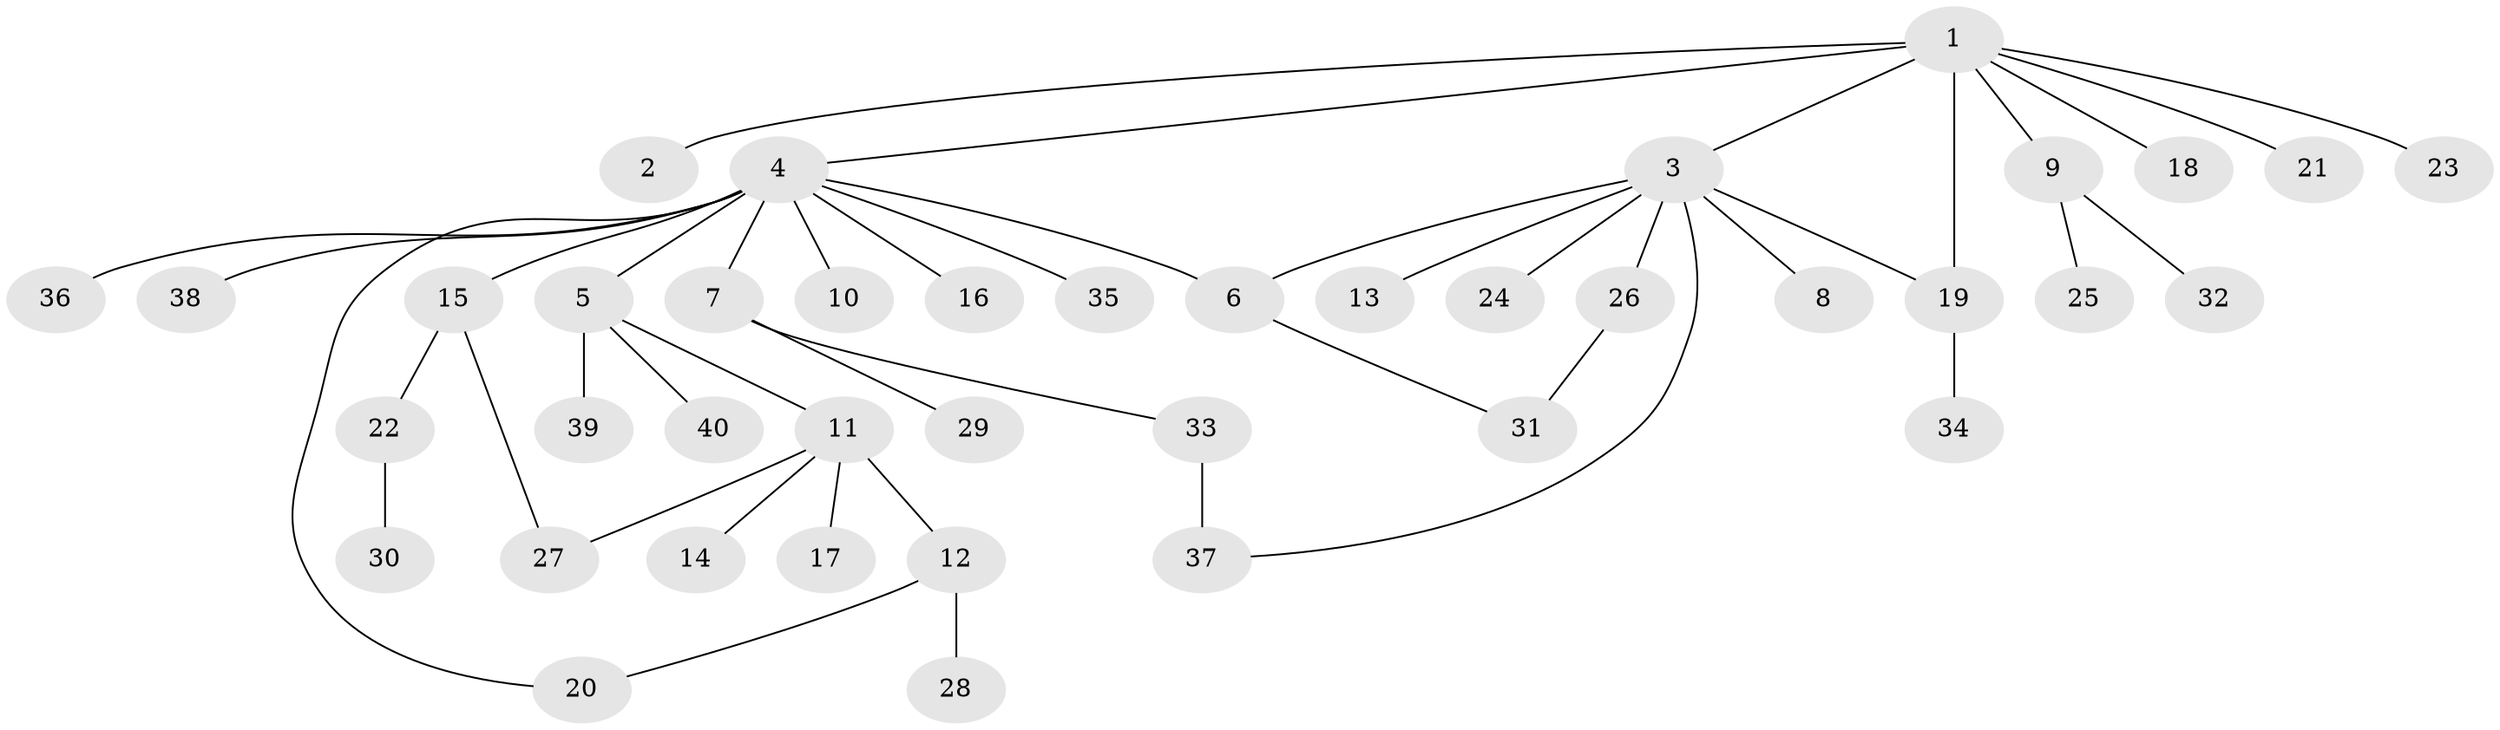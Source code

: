 // original degree distribution, {20: 0.012658227848101266, 2: 0.24050632911392406, 9: 0.012658227848101266, 12: 0.012658227848101266, 5: 0.02531645569620253, 4: 0.06329113924050633, 1: 0.5949367088607594, 6: 0.012658227848101266, 3: 0.02531645569620253}
// Generated by graph-tools (version 1.1) at 2025/35/03/09/25 02:35:31]
// undirected, 40 vertices, 45 edges
graph export_dot {
graph [start="1"]
  node [color=gray90,style=filled];
  1;
  2;
  3;
  4;
  5;
  6;
  7;
  8;
  9;
  10;
  11;
  12;
  13;
  14;
  15;
  16;
  17;
  18;
  19;
  20;
  21;
  22;
  23;
  24;
  25;
  26;
  27;
  28;
  29;
  30;
  31;
  32;
  33;
  34;
  35;
  36;
  37;
  38;
  39;
  40;
  1 -- 2 [weight=1.0];
  1 -- 3 [weight=1.0];
  1 -- 4 [weight=1.0];
  1 -- 9 [weight=1.0];
  1 -- 18 [weight=1.0];
  1 -- 19 [weight=12.0];
  1 -- 21 [weight=1.0];
  1 -- 23 [weight=1.0];
  3 -- 6 [weight=1.0];
  3 -- 8 [weight=1.0];
  3 -- 13 [weight=1.0];
  3 -- 19 [weight=1.0];
  3 -- 24 [weight=1.0];
  3 -- 26 [weight=1.0];
  3 -- 37 [weight=1.0];
  4 -- 5 [weight=1.0];
  4 -- 6 [weight=1.0];
  4 -- 7 [weight=1.0];
  4 -- 10 [weight=1.0];
  4 -- 15 [weight=1.0];
  4 -- 16 [weight=1.0];
  4 -- 20 [weight=1.0];
  4 -- 35 [weight=1.0];
  4 -- 36 [weight=1.0];
  4 -- 38 [weight=1.0];
  5 -- 11 [weight=1.0];
  5 -- 39 [weight=1.0];
  5 -- 40 [weight=1.0];
  6 -- 31 [weight=1.0];
  7 -- 29 [weight=1.0];
  7 -- 33 [weight=1.0];
  9 -- 25 [weight=1.0];
  9 -- 32 [weight=1.0];
  11 -- 12 [weight=1.0];
  11 -- 14 [weight=1.0];
  11 -- 17 [weight=1.0];
  11 -- 27 [weight=1.0];
  12 -- 20 [weight=1.0];
  12 -- 28 [weight=2.0];
  15 -- 22 [weight=1.0];
  15 -- 27 [weight=1.0];
  19 -- 34 [weight=1.0];
  22 -- 30 [weight=2.0];
  26 -- 31 [weight=1.0];
  33 -- 37 [weight=2.0];
}
